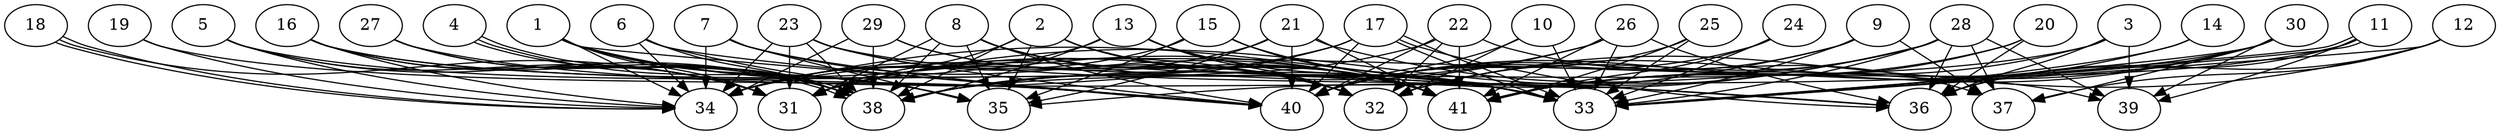 // DAG (tier=3-complex, mode=data, n=41, ccr=0.536, fat=0.833, density=0.657, regular=0.355, jump=0.237, mindata=4194304, maxdata=33554432)
// DAG automatically generated by daggen at Sun Aug 24 16:33:35 2025
// /home/ermia/Project/Environments/daggen/bin/daggen --dot --ccr 0.536 --fat 0.833 --regular 0.355 --density 0.657 --jump 0.237 --mindata 4194304 --maxdata 33554432 -n 41 
digraph G {
  1 [size="24048758347685563465728", alpha="0.08", expect_size="12024379173842781732864"]
  1 -> 31 [size ="6665280423985152"]
  1 -> 32 [size ="6665280423985152"]
  1 -> 34 [size ="6665280423985152"]
  1 -> 35 [size ="6665280423985152"]
  1 -> 38 [size ="6665280423985152"]
  1 -> 40 [size ="6665280423985152"]
  1 -> 41 [size ="6665280423985152"]
  2 [size="30005732303089344446464", alpha="0.10", expect_size="15002866151544672223232"]
  2 -> 31 [size ="7724898952675328"]
  2 -> 32 [size ="7724898952675328"]
  2 -> 33 [size ="7724898952675328"]
  2 -> 35 [size ="7724898952675328"]
  2 -> 38 [size ="7724898952675328"]
  2 -> 41 [size ="7724898952675328"]
  3 [size="168388490247904384", alpha="0.04", expect_size="84194245123952192"]
  3 -> 32 [size ="4368004900978688"]
  3 -> 36 [size ="4368004900978688"]
  3 -> 38 [size ="4368004900978688"]
  3 -> 39 [size ="4368004900978688"]
  4 [size="201323971553084160", alpha="0.01", expect_size="100661985776542080"]
  4 -> 35 [size ="6966547046203392"]
  4 -> 38 [size ="6966547046203392"]
  4 -> 38 [size ="6966547046203392"]
  5 [size="14728774451512338432", alpha="0.01", expect_size="7364387225756169216"]
  5 -> 31 [size ="6921655418880000"]
  5 -> 33 [size ="6921655418880000"]
  5 -> 34 [size ="6921655418880000"]
  5 -> 38 [size ="6921655418880000"]
  6 [size="8794723978925713", alpha="0.04", expect_size="4397361989462856"]
  6 -> 33 [size ="449727401295872"]
  6 -> 34 [size ="449727401295872"]
  6 -> 38 [size ="449727401295872"]
  6 -> 40 [size ="449727401295872"]
  7 [size="22506329841625676644352", alpha="0.15", expect_size="11253164920812838322176"]
  7 -> 34 [size ="6377147174223872"]
  7 -> 35 [size ="6377147174223872"]
  7 -> 40 [size ="6377147174223872"]
  7 -> 41 [size ="6377147174223872"]
  8 [size="3414247156993753088000", alpha="0.04", expect_size="1707123578496876544000"]
  8 -> 31 [size ="1813927637811200"]
  8 -> 32 [size ="1813927637811200"]
  8 -> 33 [size ="1813927637811200"]
  8 -> 35 [size ="1813927637811200"]
  8 -> 38 [size ="1813927637811200"]
  8 -> 40 [size ="1813927637811200"]
  8 -> 41 [size ="1813927637811200"]
  9 [size="48651736819047392", alpha="0.03", expect_size="24325868409523696"]
  9 -> 33 [size ="903477274345472"]
  9 -> 37 [size ="903477274345472"]
  9 -> 38 [size ="903477274345472"]
  9 -> 40 [size ="903477274345472"]
  10 [size="39938779258374240", alpha="0.05", expect_size="19969389629187120"]
  10 -> 32 [size ="3839134103764992"]
  10 -> 33 [size ="3839134103764992"]
  10 -> 40 [size ="3839134103764992"]
  11 [size="10392274985686272000", alpha="0.09", expect_size="5196137492843136000"]
  11 -> 33 [size ="3688110428782592"]
  11 -> 33 [size ="3688110428782592"]
  11 -> 34 [size ="3688110428782592"]
  11 -> 36 [size ="3688110428782592"]
  11 -> 39 [size ="3688110428782592"]
  12 [size="1695580247023419392000", alpha="0.02", expect_size="847790123511709696000"]
  12 -> 33 [size ="1137545786163200"]
  12 -> 36 [size ="1137545786163200"]
  12 -> 37 [size ="1137545786163200"]
  12 -> 41 [size ="1137545786163200"]
  13 [size="92686492726876096", alpha="0.15", expect_size="46343246363438048"]
  13 -> 32 [size ="4336287028871168"]
  13 -> 33 [size ="4336287028871168"]
  13 -> 34 [size ="4336287028871168"]
  13 -> 38 [size ="4336287028871168"]
  13 -> 41 [size ="4336287028871168"]
  14 [size="4284866965067105792", alpha="0.05", expect_size="2142433482533552896"]
  14 -> 33 [size ="2384542354636800"]
  14 -> 41 [size ="2384542354636800"]
  15 [size="5561427429421433856", alpha="0.05", expect_size="2780713714710716928"]
  15 -> 33 [size ="7186305398079488"]
  15 -> 34 [size ="7186305398079488"]
  15 -> 35 [size ="7186305398079488"]
  15 -> 41 [size ="7186305398079488"]
  16 [size="307015740051242876928", alpha="0.06", expect_size="153507870025621438464"]
  16 -> 31 [size ="364080216932352"]
  16 -> 33 [size ="364080216932352"]
  16 -> 34 [size ="364080216932352"]
  16 -> 38 [size ="364080216932352"]
  16 -> 40 [size ="364080216932352"]
  17 [size="2013979083017871360", alpha="0.03", expect_size="1006989541508935680"]
  17 -> 33 [size ="3455499294998528"]
  17 -> 33 [size ="3455499294998528"]
  17 -> 34 [size ="3455499294998528"]
  17 -> 36 [size ="3455499294998528"]
  17 -> 38 [size ="3455499294998528"]
  17 -> 40 [size ="3455499294998528"]
  18 [size="429485713043245498368", alpha="0.14", expect_size="214742856521622749184"]
  18 -> 31 [size ="455395919265792"]
  18 -> 34 [size ="455395919265792"]
  18 -> 34 [size ="455395919265792"]
  19 [size="35141508553377077788672", alpha="0.05", expect_size="17570754276688538894336"]
  19 -> 34 [size ="8582956687818752"]
  19 -> 40 [size ="8582956687818752"]
  20 [size="333227379539761536", alpha="0.11", expect_size="166613689769880768"]
  20 -> 36 [size ="7331895855546368"]
  20 -> 40 [size ="7331895855546368"]
  20 -> 41 [size ="7331895855546368"]
  21 [size="13774654704043261952", alpha="0.07", expect_size="6887327352021630976"]
  21 -> 31 [size ="7608750059814912"]
  21 -> 35 [size ="7608750059814912"]
  21 -> 39 [size ="7608750059814912"]
  21 -> 40 [size ="7608750059814912"]
  21 -> 41 [size ="7608750059814912"]
  22 [size="133815477334966272000", alpha="0.18", expect_size="66907738667483136000"]
  22 -> 31 [size ="209295979315200"]
  22 -> 32 [size ="209295979315200"]
  22 -> 37 [size ="209295979315200"]
  22 -> 40 [size ="209295979315200"]
  22 -> 41 [size ="209295979315200"]
  23 [size="4418694583156736000000", alpha="0.10", expect_size="2209347291578368000000"]
  23 -> 31 [size ="2154199777280000"]
  23 -> 32 [size ="2154199777280000"]
  23 -> 34 [size ="2154199777280000"]
  23 -> 36 [size ="2154199777280000"]
  23 -> 38 [size ="2154199777280000"]
  23 -> 40 [size ="2154199777280000"]
  24 [size="86652924273470032", alpha="0.19", expect_size="43326462136735016"]
  24 -> 33 [size ="2039881597452288"]
  24 -> 40 [size ="2039881597452288"]
  24 -> 41 [size ="2039881597452288"]
  25 [size="5123069293695933440", alpha="0.16", expect_size="2561534646847966720"]
  25 -> 33 [size ="4748050115330048"]
  25 -> 40 [size ="4748050115330048"]
  25 -> 41 [size ="4748050115330048"]
  26 [size="61219931180270824", alpha="0.06", expect_size="30609965590135412"]
  26 -> 31 [size ="1557495029956608"]
  26 -> 33 [size ="1557495029956608"]
  26 -> 36 [size ="1557495029956608"]
  26 -> 38 [size ="1557495029956608"]
  26 -> 41 [size ="1557495029956608"]
  27 [size="4694688932391427072", alpha="0.06", expect_size="2347344466195713536"]
  27 -> 31 [size ="2185770630643712"]
  27 -> 36 [size ="2185770630643712"]
  27 -> 38 [size ="2185770630643712"]
  28 [size="2602087637109578924032", alpha="0.05", expect_size="1301043818554789462016"]
  28 -> 31 [size ="1513461112635392"]
  28 -> 32 [size ="1513461112635392"]
  28 -> 33 [size ="1513461112635392"]
  28 -> 34 [size ="1513461112635392"]
  28 -> 36 [size ="1513461112635392"]
  28 -> 37 [size ="1513461112635392"]
  28 -> 39 [size ="1513461112635392"]
  28 -> 40 [size ="1513461112635392"]
  29 [size="4194293514641579442176", alpha="0.09", expect_size="2097146757320789721088"]
  29 -> 32 [size ="2080634839236608"]
  29 -> 34 [size ="2080634839236608"]
  29 -> 38 [size ="2080634839236608"]
  29 -> 41 [size ="2080634839236608"]
  30 [size="43578126249406408", alpha="0.17", expect_size="21789063124703204"]
  30 -> 32 [size ="2252074699980800"]
  30 -> 33 [size ="2252074699980800"]
  30 -> 35 [size ="2252074699980800"]
  30 -> 37 [size ="2252074699980800"]
  30 -> 39 [size ="2252074699980800"]
  30 -> 41 [size ="2252074699980800"]
  31 [size="12411510672479891456", alpha="0.05", expect_size="6205755336239945728"]
  32 [size="366398982609834112", alpha="0.16", expect_size="183199491304917056"]
  33 [size="58468981267147832", alpha="0.15", expect_size="29234490633573916"]
  34 [size="110687959118191536", alpha="0.07", expect_size="55343979559095768"]
  35 [size="19171985131709107535872", alpha="0.02", expect_size="9585992565854553767936"]
  36 [size="4672461235503422464", alpha="0.18", expect_size="2336230617751711232"]
  37 [size="12268682676264697856", alpha="0.01", expect_size="6134341338132348928"]
  38 [size="21229561310341624", alpha="0.19", expect_size="10614780655170812"]
  39 [size="857556956870447464448", alpha="0.06", expect_size="428778478435223732224"]
  40 [size="73063701668893360", alpha="0.17", expect_size="36531850834446680"]
  41 [size="22284221483850278109184", alpha="0.15", expect_size="11142110741925139054592"]
}